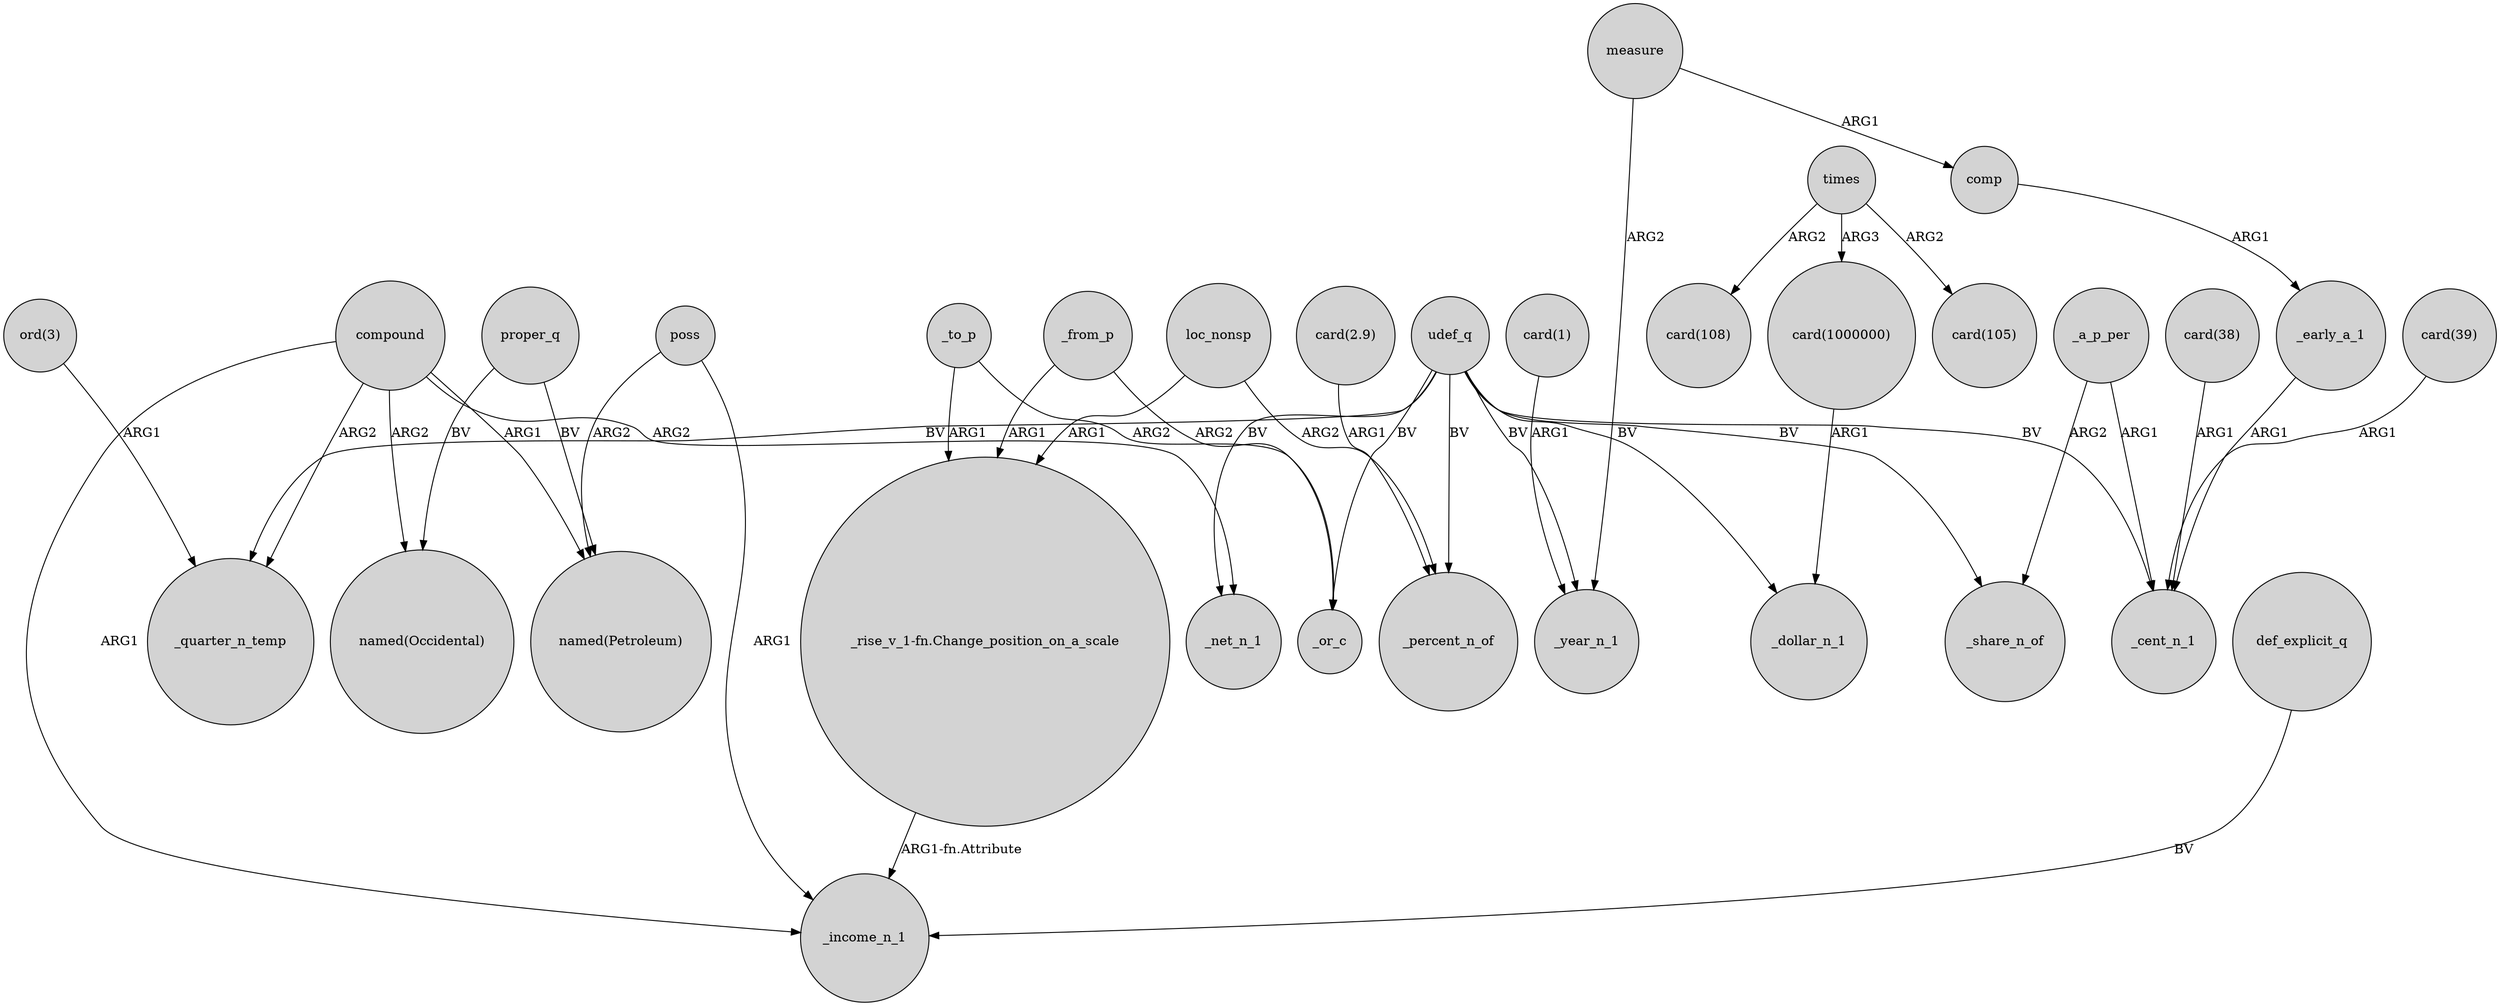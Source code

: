 digraph {
	node [shape=circle style=filled]
	_to_p -> _or_c [label=ARG2]
	compound -> "named(Occidental)" [label=ARG2]
	compound -> "named(Petroleum)" [label=ARG1]
	compound -> _net_n_1 [label=ARG2]
	"ord(3)" -> _quarter_n_temp [label=ARG1]
	"card(2.9)" -> _percent_n_of [label=ARG1]
	_a_p_per -> _cent_n_1 [label=ARG1]
	poss -> "named(Petroleum)" [label=ARG2]
	"card(1)" -> _year_n_1 [label=ARG1]
	"_rise_v_1-fn.Change_position_on_a_scale" -> _income_n_1 [label="ARG1-fn.Attribute"]
	proper_q -> "named(Petroleum)" [label=BV]
	_to_p -> "_rise_v_1-fn.Change_position_on_a_scale" [label=ARG1]
	loc_nonsp -> "_rise_v_1-fn.Change_position_on_a_scale" [label=ARG1]
	times -> "card(1000000)" [label=ARG3]
	comp -> _early_a_1 [label=ARG1]
	proper_q -> "named(Occidental)" [label=BV]
	_early_a_1 -> _cent_n_1 [label=ARG1]
	udef_q -> _cent_n_1 [label=BV]
	udef_q -> _or_c [label=BV]
	measure -> _year_n_1 [label=ARG2]
	def_explicit_q -> _income_n_1 [label=BV]
	compound -> _income_n_1 [label=ARG1]
	compound -> _quarter_n_temp [label=ARG2]
	_a_p_per -> _share_n_of [label=ARG2]
	times -> "card(108)" [label=ARG2]
	times -> "card(105)" [label=ARG2]
	"card(39)" -> _cent_n_1 [label=ARG1]
	udef_q -> _percent_n_of [label=BV]
	poss -> _income_n_1 [label=ARG1]
	udef_q -> _share_n_of [label=BV]
	udef_q -> _net_n_1 [label=BV]
	udef_q -> _dollar_n_1 [label=BV]
	"card(1000000)" -> _dollar_n_1 [label=ARG1]
	_from_p -> _or_c [label=ARG2]
	measure -> comp [label=ARG1]
	udef_q -> _quarter_n_temp [label=BV]
	udef_q -> _year_n_1 [label=BV]
	_from_p -> "_rise_v_1-fn.Change_position_on_a_scale" [label=ARG1]
	"card(38)" -> _cent_n_1 [label=ARG1]
	loc_nonsp -> _percent_n_of [label=ARG2]
}
